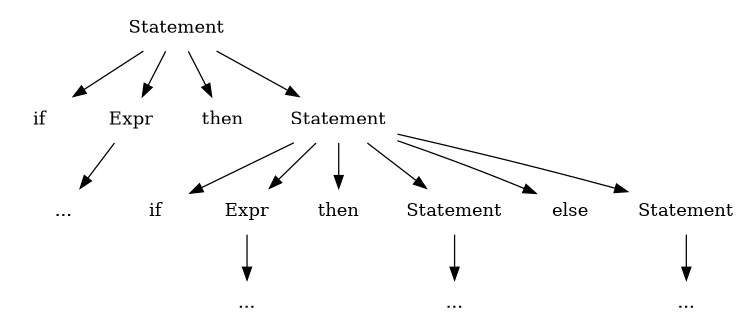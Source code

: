digraph parsetree {
    size="5,5"
    node [shape = plaintext];
    s1 [label = "Statement"];
    s2 [label = "Statement"];
    s3 [label = "Statement"];
    s4 [label = "Statement"];
    e1 [label = "Expr"];
    e2 [label = "Expr"];
    if1 [label = "if"];
    if2 [label = "if"];
    then1 [label = "then"];
    then2 [label = "then"];
    dot1 [label = "..."]
    dot2 [label = "..."]
    dot3 [label = "..."]
    dot4 [label = "..."]
    s1 -> if1
    s1 -> e1
    s1 -> then1
    s1 -> s2
    e1 -> dot1
    s2 -> if2
    s2 -> e2
    s2 -> then2
    s2 -> s3
    s2 -> else
    s2 -> s4
    e2 -> dot2
    s3 -> dot3
    s4 -> dot4
    { rank=same; if1 -> e1 -> then1 -> s2 [style=invis]}
    { rank=same; if2 -> e2 -> then2 -> s3 -> else -> s4 [style=invis]}
}
